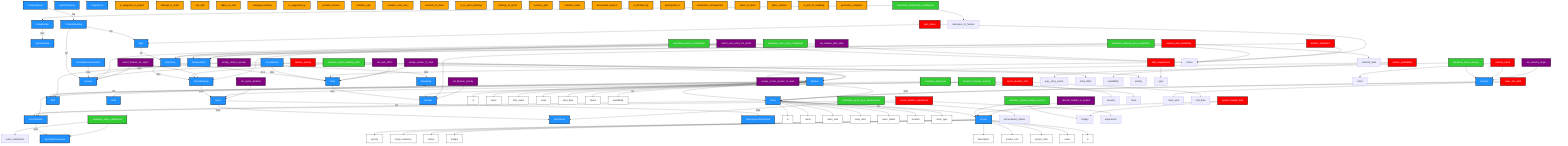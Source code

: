 graph TD
    %% Entities
    P[Project]:::entity
    T[Team]:::entity
    W[Worker]:::entity
    F[Feature]:::entity
    S[Skill]:::entity
    R[Role]:::entity
    PO[ProductOwner]:::entity
    SM[ScrumMaster]:::entity
    PB[ProductBacklog]:::entity
    SP[Sprint]:::entity
    SPP[SprintPlanning]:::entity
    DS[DailyScrum]:::entity
    SR[SprintReview]:::entity
    SRE[SprintRetrospective]:::entity
    SBL[SprintBacklog]:::entity
    SG[SprintGoal]:::entity
    E[Epic]:::entity
    US[UserStory]:::entity
    TSK[Task]:::entity
    DEV[DevelopmentSnapshot]:::entity
    BL[Blocker]:::entity
    SH[Stakeholder]:::entity
    VEL[Velocity]:::entity
    REP[ReleasePlan]:::entity
    RM[Roadmap]:::entity
    SCB[ScrumBoard]:::entity
    FED[FeatureDocumentation]:::entity

    %% Attributes
    P_id[id]:::attr
    P_name[name]:::attr
    P_start[project_start]:::attr
    P_end[project_end]:::attr
    P_desc[description]:::attr
    P_budget[budget]:::attr
    P_status[status]:::attr
    P_audience[target_audience]:::attr
    P_priority[priority]:::attr

    T_id[id]:::attr
    T_name[name]:::attr
    T_size[team_size]:::attr
    T_start[team_start]:::attr
    T_status[team_status]:::attr
    T_location[location]:::attr
    T_type[team_type]:::attr

    W_id[id]:::attr
    W_name[name]:::attr
    W_first[first_name]:::attr
    W_email[email]:::attr
    W_start[start_date]:::attr
    W_status[status]:::attr
    W_avail[availability]:::attr

    %% Relations
    R1[is_assigned_to_project]:::relation
    R2[belongs_to_team]:::relation
    R3[has_skill]:::relation
    R4[takes_on_role]:::relation
    R5[manages_backlog]:::relation
    R6[is_supported_by]:::relation
    R7[contains_feature]:::relation
    R8[contains_epic]:::relation
    R9[contains_user_story]:::relation
    R10[consists_of_tasks]:::relation
    R11[is_in_sprint_backlog]:::relation
    R12[belongs_to_sprint]:::relation
    R13[pursues_goal]:::relation
    R14[contains_tasks]:::relation
    R15[documents_feature]:::relation
    R16[is_blocked_by]:::relation
    R17[participates_in]:::relation
    R18[moderates_retrospective]:::relation
    R19[refers_to_team]:::relation
    R20[plans_release]:::relation
    R21[is_part_of_roadmap]:::relation
    R22[generates_snapshot]:::relation

    %% Goals
    G0[maximize_team_velocity]:::goal
    G1[maximize_sprint_goal_achievement]:::goal
    G2[minimize_blocker_severity]:::goal
    G3[maximize_feature_completion]:::goal
    G4[maximize_stakeholder_satisfaction]:::goal
    G5[minimize_sprint_backlog_effort]:::goal
    G6[maximize_team_satisfaction]:::goal
    G7[maximize_user_story_completion]:::goal
    G8[minimize_project_budget_overrun]:::goal
    G9[maximize_skill_level]:::goal
    G10[maximize_release_plan_completion]:::goal

    %% Conditions
    C0[team_size_limit]:::condition
    C1[project_budget_limit]:::condition
    C2[sprint_duration_limit]:::condition
    C3[worker_availability]:::condition
    C4[feature_priority]:::condition
    C5[blocker_resolution]:::condition
    C6[skill_requirement]:::condition
    C7[velocity_trend]:::condition
    C8[release_plan_feasibility]:::condition
    C9[scrum_master_experience]:::condition
    C10[epic_status]:::condition

    %% Decision Variables
    DV0[assign_worker_to_task]:::dv
    DV1[select_feature_for_sprint]:::dv
    DV2[set_sprint_duration]:::dv
    DV3[allocate_budget_to_project]:::dv
    DV4[assign_skill_to_worker]:::dv
    DV5[set_task_effort]:::dv
    DV6[select_user_story_for_sprint]:::dv
    DV7[set_blocker_priority]:::dv
    DV8[assign_scrum_master_to_team]:::dv
    DV9[set_velocity_target]:::dv
    DV10[set_release_plan_date]:::dv

    %% Entity-Attribute Connections
    P --> P_id
    P --> P_name
    P --> P_start
    P --> P_end
    P --> P_desc
    P --> P_budget
    P --> P_status
    P --> P_audience
    P --> P_priority

    T --> T_id
    T --> T_name
    T --> T_size
    T --> T_start
    T --> T_status
    T --> T_location
    T --> T_type

    W --> W_id
    W --> W_name
    W --> W_first
    W --> W_email
    W --> W_start
    W --> W_status
    W --> W_avail

    %% Entity-Relation Connections
    T -- R1 --> P
    W -- R2 --> T
    W -- R3 --> S
    W -- R4 --> R
    PO -- R5 --> PB
    T -- R6 --> SM
    PB -- R7 --> F
    PB -- R8 --> E
    E -- R9 --> US
    US -- R10 --> TSK
    US -- R11 --> SBL
    SBL -- R12 --> SP
    SP -- R13 --> SG
    SCB -- R14 --> TSK
    FED -- R15 --> F
    TSK -- R16 --> BL
    SH -- R17 --> SR
    SM -- R18 --> SRE
    VEL -- R19 --> T
    REP -- R20 --> F
    REP -- R21 --> RM
    SP -- R22 --> DEV

    %% Goal-Entity/Attribute Connections
    G0 --> VEL
    G0 --> avg._story_points
    G1 --> SG
    G1 --> achievement_status
    G2 --> BL
    G2 --> severity
    G3 --> F
    G3 --> status
    G4 --> SH
    G4 --> relevance_to_feature
    G5 --> SBL
    G5 --> total_effort
    G6 --> SRE
    G6 --> team_satisfaction
    G7 --> US
    G7 --> status
    G8 --> P
    G8 --> budget
    G9 --> S
    G9 --> level
    G10 --> REP
    G10 --> status

    %% Condition-Entity/Attribute Connections
    C0 --> T
    C0 --> team_size
    C1 --> P
    C1 --> budget
    C2 --> SP
    C2 --> end_date
    C3 --> W
    C3 --> availability
    C4 --> F
    C4 --> priority
    C5 --> BL
    C5 --> status
    C6 --> TSK
    C6 --> type
    C7 --> VEL
    C7 --> trend
    C8 --> REP
    C8 --> planned_date
    C9 --> SM
    C9 --> experience
    C10 --> E
    C10 --> status

    %% Decision Variable-Entity Connections
    DV0 --> W
    DV0 --> TSK
    DV1 --> F
    DV1 --> SBL
    DV2 --> SP
    DV3 --> P
    DV4 --> S
    DV4 --> W
    DV5 --> TSK
    DV6 --> US
    DV6 --> SBL
    DV7 --> BL
    DV8 --> SM
    DV8 --> T
    DV9 --> VEL
    DV10 --> REP

    %% Styling
    classDef entity fill:#1e90ff,color:white,stroke:#000,stroke-width:2px;
    classDef attr fill:#fff,stroke:#000,stroke-width:1px;
    classDef relation fill:#ffa500,color:black,stroke:#000,stroke-width:2px;
    classDef goal fill:#32cd32,color:white,stroke:#000,stroke-width:2px;
    classDef condition fill:#ff0000,color:white,stroke:#000,stroke-width:2px;
    classDef dv fill:#800080,color:white,stroke:#000,stroke-width:2px;